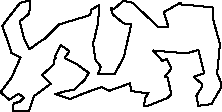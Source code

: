 unitsize(0.001cm);
// 22057.8
draw((2995,264)--(2656,128));
draw((2656,128)--(2581,121));
draw((2581,121)--(2592,248));
draw((2592,248)--(2658,360));
draw((2658,360)--(2597,349));
draw((2597,349)--(2347,388));
draw((2347,388)--(2334,523));
draw((2334,523)--(1962,389));
draw((1962,389)--(1828,456));
draw((1828,456)--(1541,354));
draw((1541,354)--(1272,246));
draw((1272,246)--(1017,333));
draw((1017,333)--(1203,385));
draw((1203,385)--(1346,408));
draw((1346,408)--(1529,581));
draw((1529,581)--(1604,706));
draw((1604,706)--(1393,859));
draw((1393,859)--(1179,969));
draw((1179,969)--(1264,1090));
draw((1264,1090)--(1109,1196));
draw((1109,1196)--(1009,1001));
draw((1009,1001)--(1021,962));
draw((1021,962)--(997,942));
draw((997,942)--(981,848));
draw((981,848)--(781,670));
draw((781,670)--(931,512));
draw((931,512)--(634,294));
draw((634,294)--(547,25));
draw((547,25)--(264,36));
draw((264,36)--(278,165));
draw((278,165)--(387,199));
draw((387,199)--(460,267));
draw((460,267)--(366,339));
draw((366,339)--(202,233));
draw((202,233)--(47,363));
draw((47,363)--(240,619));
draw((240,619)--(401,980));
draw((401,980)--(235,1059));
draw((235,1059)--(241,1069));
draw((241,1069)--(80,1533));
draw((80,1533)--(149,1629));
draw((149,1629)--(394,1944));
draw((394,1944)--(571,1982));
draw((571,1982)--(555,1753));
draw((555,1753)--(386,1616));
draw((386,1616)--(464,1302));
draw((464,1302)--(555,1121));
draw((555,1121)--(778,1282));
draw((778,1282)--(811,1295));
draw((811,1295)--(1082,1561));
draw((1082,1561)--(1623,1723));
draw((1623,1723)--(1632,1742));
draw((1632,1742)--(1646,1817));
draw((1646,1817)--(1787,1902));
draw((1787,1902)--(1768,1578));
draw((1768,1578)--(1699,1294));
draw((1699,1294)--(1677,1238));
draw((1677,1238)--(1725,927));
draw((1725,927)--(1819,814));
draw((1819,814)--(1766,692));
draw((1766,692)--(1766,678));
draw((1766,678)--(2067,694));
draw((2067,694)--(2223,990));
draw((2223,990)--(2356,1568));
draw((2356,1568)--(2221,1578));
draw((2221,1578)--(2028,1736));
draw((2028,1736)--(1994,1852));
draw((1994,1852)--(2050,1833));
draw((2050,1833)--(2214,1977));
draw((2214,1977)--(2374,1944));
draw((2374,1944)--(2834,1512));
draw((2834,1512)--(3007,1524));
draw((3007,1524)--(2927,1777));
draw((2927,1777)--(3220,1945));
draw((3220,1945)--(3248,1906));
draw((3248,1906)--(3373,1902));
draw((3373,1902)--(3786,1862));
draw((3786,1862)--(3805,1619));
draw((3805,1619)--(3918,1217));
draw((3918,1217)--(3868,697));
draw((3868,697)--(3935,540));
draw((3935,540)--(3946,459));
draw((3946,459)--(3766,154));
draw((3766,154)--(3538,125));
draw((3538,125)--(3503,301));
draw((3503,301)--(3600,459));
draw((3600,459)--(3599,514));
draw((3599,514)--(3452,637));
draw((3452,637)--(3642,699));
draw((3642,699)--(3535,1112));
draw((3535,1112)--(3332,1049));
draw((3332,1049)--(2740,1101));
draw((2740,1101)--(2901,920));
draw((2901,920)--(2982,949));
draw((2982,949)--(3023,871));
draw((3023,871)--(3060,781));
draw((3060,781)--(2944,632));
draw((2944,632)--(2993,624));
draw((2993,624)--(3062,329));
draw((3062,329)--(2995,264));
